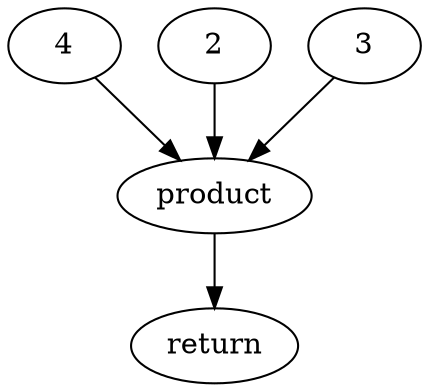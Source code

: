 digraph A {
    product [type=call, label=product]
    4 -> product
    2 -> product
    3 -> product
    product -> return
}
